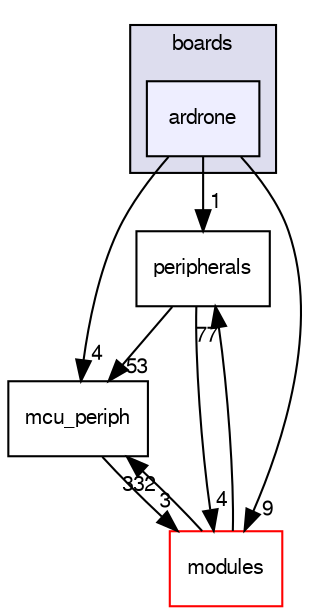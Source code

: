 digraph "sw/airborne/boards/ardrone" {
  compound=true
  node [ fontsize="10", fontname="FreeSans"];
  edge [ labelfontsize="10", labelfontname="FreeSans"];
  subgraph clusterdir_e030268cd18297cf6282390f76bfcf7f {
    graph [ bgcolor="#ddddee", pencolor="black", label="boards" fontname="FreeSans", fontsize="10", URL="dir_e030268cd18297cf6282390f76bfcf7f.html"]
  dir_93997fa94db05292d114fcb1dd488916 [shape=box, label="ardrone", style="filled", fillcolor="#eeeeff", pencolor="black", URL="dir_93997fa94db05292d114fcb1dd488916.html"];
  }
  dir_0a48ba2c0a76794adfddddc873522f67 [shape=box label="peripherals" URL="dir_0a48ba2c0a76794adfddddc873522f67.html"];
  dir_1ca43f6a116d741d80fb1d0555a2b198 [shape=box label="mcu_periph" URL="dir_1ca43f6a116d741d80fb1d0555a2b198.html"];
  dir_c2abcdd6ccb39c3582929c0e3f5651c2 [shape=box label="modules" fillcolor="white" style="filled" color="red" URL="dir_c2abcdd6ccb39c3582929c0e3f5651c2.html"];
  dir_0a48ba2c0a76794adfddddc873522f67->dir_1ca43f6a116d741d80fb1d0555a2b198 [headlabel="53", labeldistance=1.5 headhref="dir_000109_000107.html"];
  dir_0a48ba2c0a76794adfddddc873522f67->dir_c2abcdd6ccb39c3582929c0e3f5651c2 [headlabel="4", labeldistance=1.5 headhref="dir_000109_000031.html"];
  dir_1ca43f6a116d741d80fb1d0555a2b198->dir_c2abcdd6ccb39c3582929c0e3f5651c2 [headlabel="3", labeldistance=1.5 headhref="dir_000107_000031.html"];
  dir_93997fa94db05292d114fcb1dd488916->dir_0a48ba2c0a76794adfddddc873522f67 [headlabel="1", labeldistance=1.5 headhref="dir_000044_000109.html"];
  dir_93997fa94db05292d114fcb1dd488916->dir_1ca43f6a116d741d80fb1d0555a2b198 [headlabel="4", labeldistance=1.5 headhref="dir_000044_000107.html"];
  dir_93997fa94db05292d114fcb1dd488916->dir_c2abcdd6ccb39c3582929c0e3f5651c2 [headlabel="9", labeldistance=1.5 headhref="dir_000044_000031.html"];
  dir_c2abcdd6ccb39c3582929c0e3f5651c2->dir_0a48ba2c0a76794adfddddc873522f67 [headlabel="77", labeldistance=1.5 headhref="dir_000031_000109.html"];
  dir_c2abcdd6ccb39c3582929c0e3f5651c2->dir_1ca43f6a116d741d80fb1d0555a2b198 [headlabel="332", labeldistance=1.5 headhref="dir_000031_000107.html"];
}
